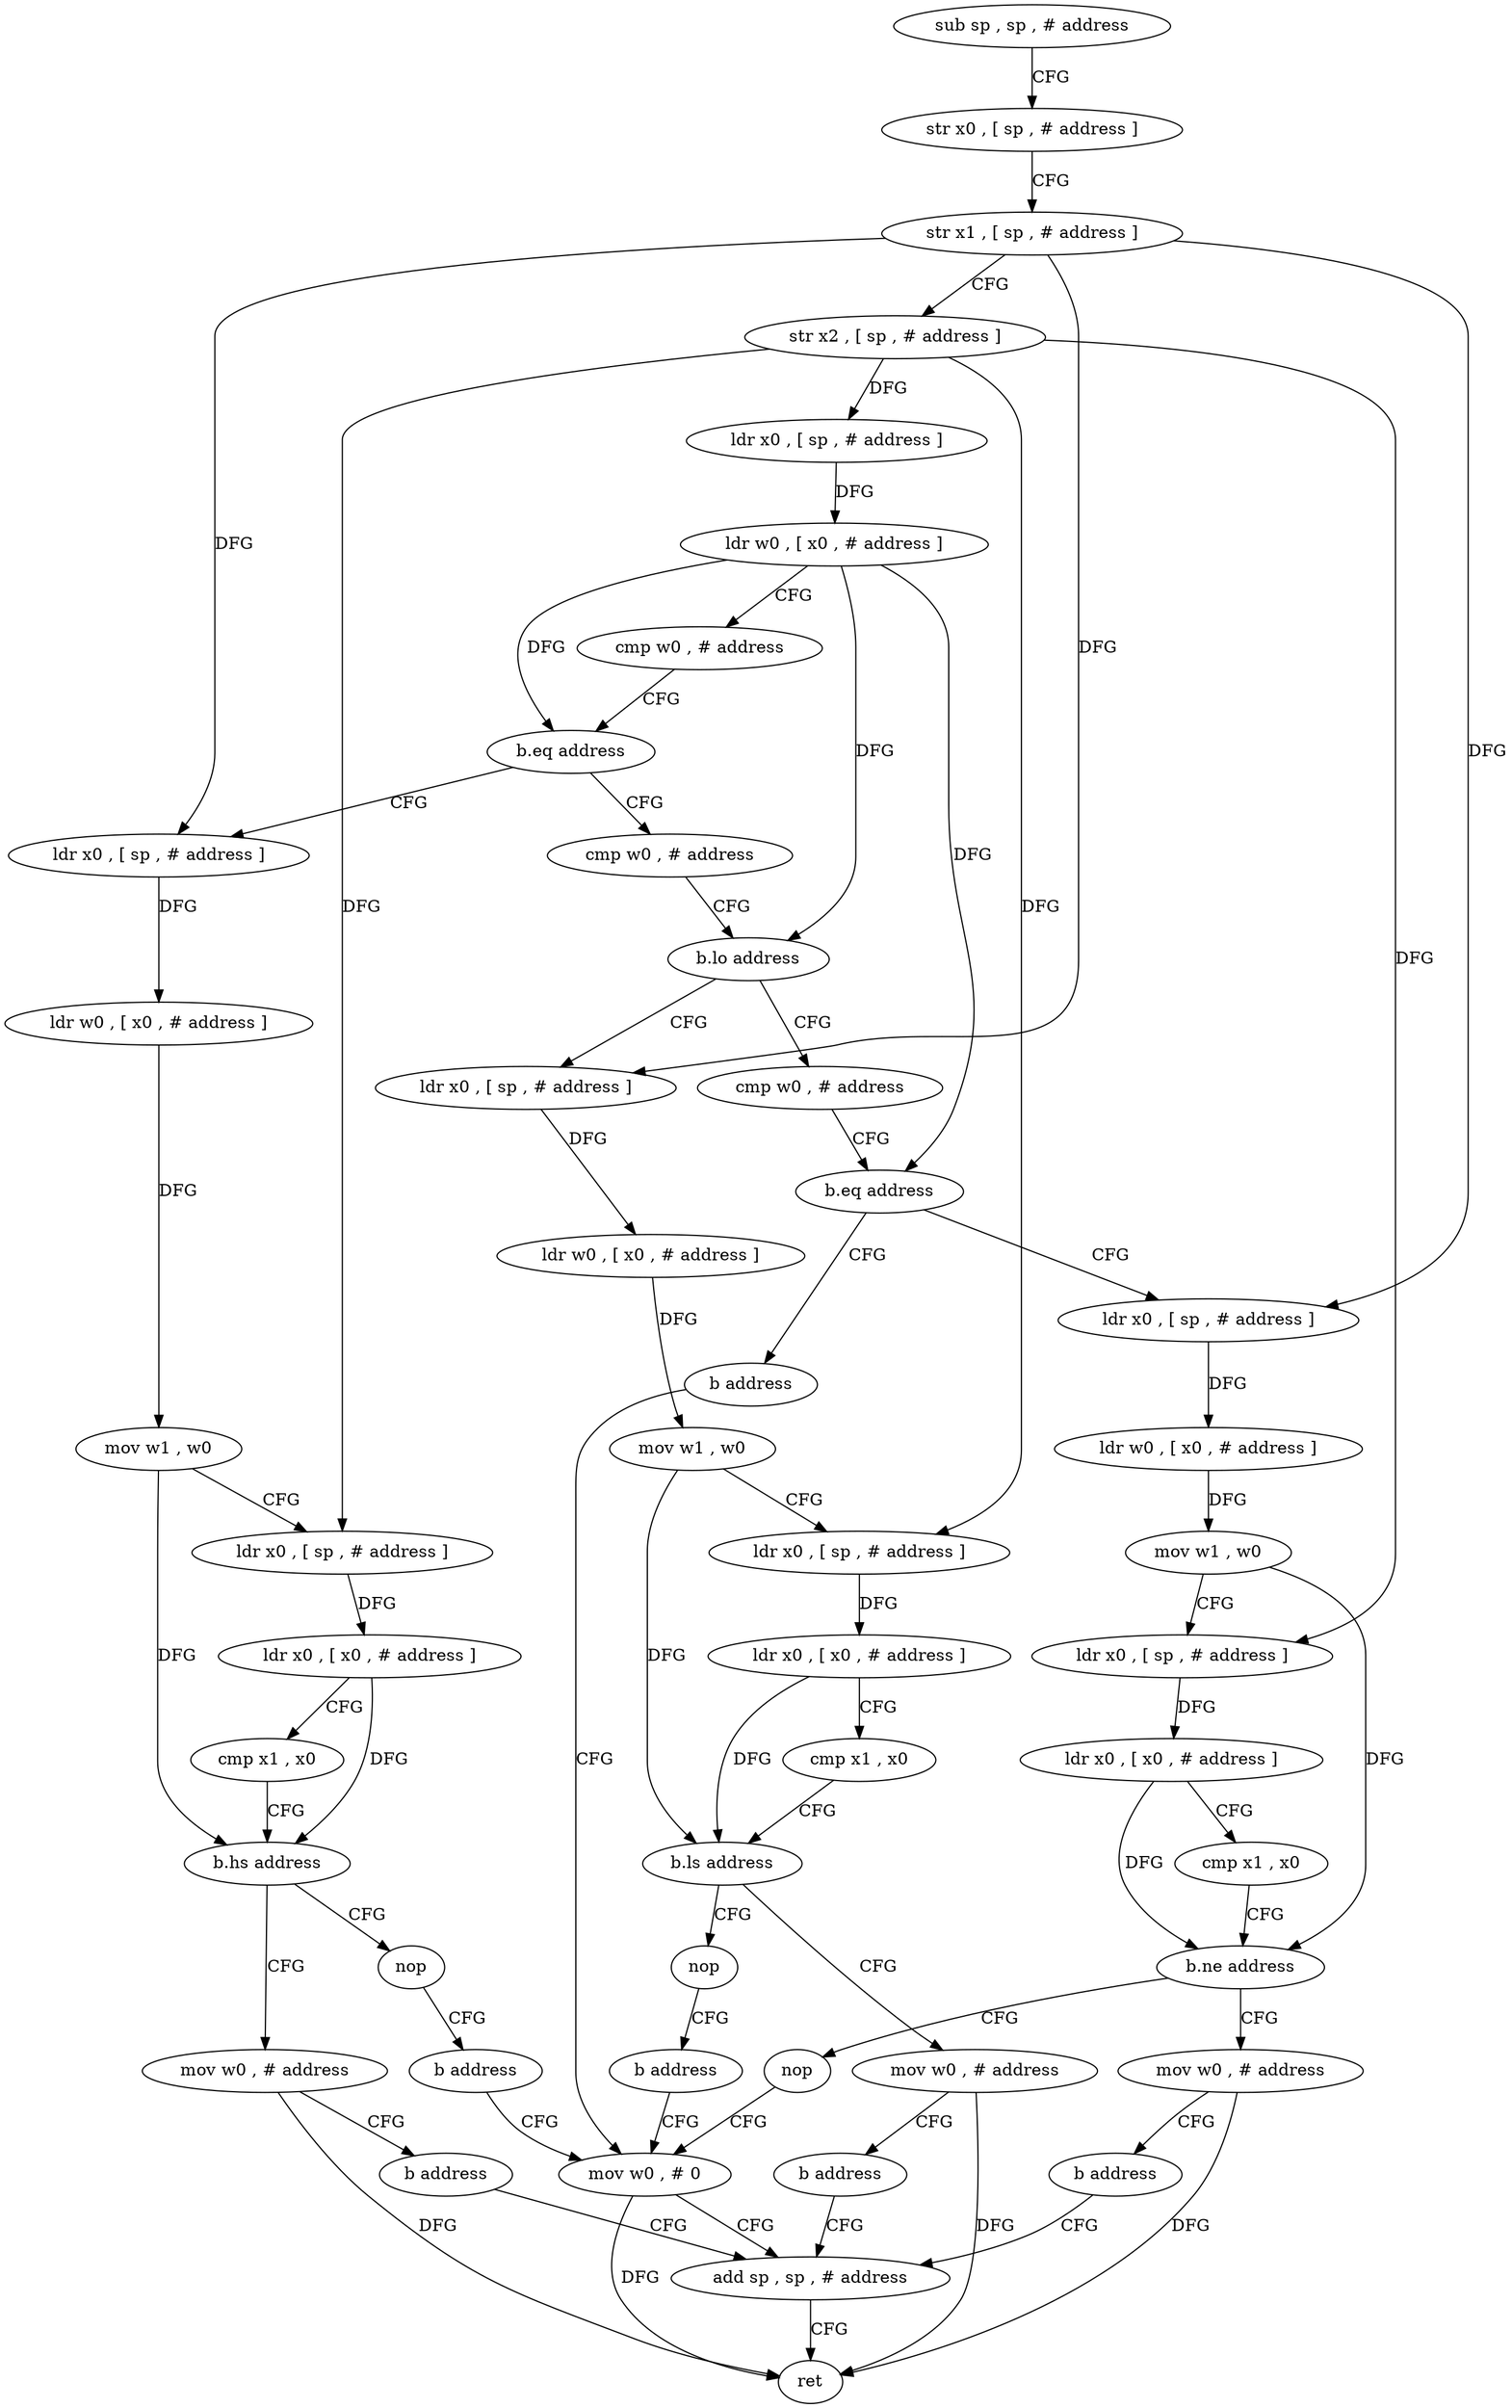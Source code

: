 digraph "func" {
"4217692" [label = "sub sp , sp , # address" ]
"4217696" [label = "str x0 , [ sp , # address ]" ]
"4217700" [label = "str x1 , [ sp , # address ]" ]
"4217704" [label = "str x2 , [ sp , # address ]" ]
"4217708" [label = "ldr x0 , [ sp , # address ]" ]
"4217712" [label = "ldr w0 , [ x0 , # address ]" ]
"4217716" [label = "cmp w0 , # address" ]
"4217720" [label = "b.eq address" ]
"4217780" [label = "ldr x0 , [ sp , # address ]" ]
"4217724" [label = "cmp w0 , # address" ]
"4217784" [label = "ldr w0 , [ x0 , # address ]" ]
"4217788" [label = "mov w1 , w0" ]
"4217792" [label = "ldr x0 , [ sp , # address ]" ]
"4217796" [label = "ldr x0 , [ x0 , # address ]" ]
"4217800" [label = "cmp x1 , x0" ]
"4217804" [label = "b.hs address" ]
"4217860" [label = "nop" ]
"4217808" [label = "mov w0 , # address" ]
"4217728" [label = "b.lo address" ]
"4217744" [label = "ldr x0 , [ sp , # address ]" ]
"4217732" [label = "cmp w0 , # address" ]
"4217864" [label = "b address" ]
"4217872" [label = "mov w0 , # 0" ]
"4217812" [label = "b address" ]
"4217876" [label = "add sp , sp , # address" ]
"4217748" [label = "ldr w0 , [ x0 , # address ]" ]
"4217752" [label = "mov w1 , w0" ]
"4217756" [label = "ldr x0 , [ sp , # address ]" ]
"4217760" [label = "ldr x0 , [ x0 , # address ]" ]
"4217764" [label = "cmp x1 , x0" ]
"4217768" [label = "b.ls address" ]
"4217852" [label = "nop" ]
"4217772" [label = "mov w0 , # address" ]
"4217736" [label = "b.eq address" ]
"4217816" [label = "ldr x0 , [ sp , # address ]" ]
"4217740" [label = "b address" ]
"4217880" [label = "ret" ]
"4217856" [label = "b address" ]
"4217776" [label = "b address" ]
"4217820" [label = "ldr w0 , [ x0 , # address ]" ]
"4217824" [label = "mov w1 , w0" ]
"4217828" [label = "ldr x0 , [ sp , # address ]" ]
"4217832" [label = "ldr x0 , [ x0 , # address ]" ]
"4217836" [label = "cmp x1 , x0" ]
"4217840" [label = "b.ne address" ]
"4217868" [label = "nop" ]
"4217844" [label = "mov w0 , # address" ]
"4217848" [label = "b address" ]
"4217692" -> "4217696" [ label = "CFG" ]
"4217696" -> "4217700" [ label = "CFG" ]
"4217700" -> "4217704" [ label = "CFG" ]
"4217700" -> "4217780" [ label = "DFG" ]
"4217700" -> "4217744" [ label = "DFG" ]
"4217700" -> "4217816" [ label = "DFG" ]
"4217704" -> "4217708" [ label = "DFG" ]
"4217704" -> "4217792" [ label = "DFG" ]
"4217704" -> "4217756" [ label = "DFG" ]
"4217704" -> "4217828" [ label = "DFG" ]
"4217708" -> "4217712" [ label = "DFG" ]
"4217712" -> "4217716" [ label = "CFG" ]
"4217712" -> "4217720" [ label = "DFG" ]
"4217712" -> "4217728" [ label = "DFG" ]
"4217712" -> "4217736" [ label = "DFG" ]
"4217716" -> "4217720" [ label = "CFG" ]
"4217720" -> "4217780" [ label = "CFG" ]
"4217720" -> "4217724" [ label = "CFG" ]
"4217780" -> "4217784" [ label = "DFG" ]
"4217724" -> "4217728" [ label = "CFG" ]
"4217784" -> "4217788" [ label = "DFG" ]
"4217788" -> "4217792" [ label = "CFG" ]
"4217788" -> "4217804" [ label = "DFG" ]
"4217792" -> "4217796" [ label = "DFG" ]
"4217796" -> "4217800" [ label = "CFG" ]
"4217796" -> "4217804" [ label = "DFG" ]
"4217800" -> "4217804" [ label = "CFG" ]
"4217804" -> "4217860" [ label = "CFG" ]
"4217804" -> "4217808" [ label = "CFG" ]
"4217860" -> "4217864" [ label = "CFG" ]
"4217808" -> "4217812" [ label = "CFG" ]
"4217808" -> "4217880" [ label = "DFG" ]
"4217728" -> "4217744" [ label = "CFG" ]
"4217728" -> "4217732" [ label = "CFG" ]
"4217744" -> "4217748" [ label = "DFG" ]
"4217732" -> "4217736" [ label = "CFG" ]
"4217864" -> "4217872" [ label = "CFG" ]
"4217872" -> "4217876" [ label = "CFG" ]
"4217872" -> "4217880" [ label = "DFG" ]
"4217812" -> "4217876" [ label = "CFG" ]
"4217876" -> "4217880" [ label = "CFG" ]
"4217748" -> "4217752" [ label = "DFG" ]
"4217752" -> "4217756" [ label = "CFG" ]
"4217752" -> "4217768" [ label = "DFG" ]
"4217756" -> "4217760" [ label = "DFG" ]
"4217760" -> "4217764" [ label = "CFG" ]
"4217760" -> "4217768" [ label = "DFG" ]
"4217764" -> "4217768" [ label = "CFG" ]
"4217768" -> "4217852" [ label = "CFG" ]
"4217768" -> "4217772" [ label = "CFG" ]
"4217852" -> "4217856" [ label = "CFG" ]
"4217772" -> "4217776" [ label = "CFG" ]
"4217772" -> "4217880" [ label = "DFG" ]
"4217736" -> "4217816" [ label = "CFG" ]
"4217736" -> "4217740" [ label = "CFG" ]
"4217816" -> "4217820" [ label = "DFG" ]
"4217740" -> "4217872" [ label = "CFG" ]
"4217856" -> "4217872" [ label = "CFG" ]
"4217776" -> "4217876" [ label = "CFG" ]
"4217820" -> "4217824" [ label = "DFG" ]
"4217824" -> "4217828" [ label = "CFG" ]
"4217824" -> "4217840" [ label = "DFG" ]
"4217828" -> "4217832" [ label = "DFG" ]
"4217832" -> "4217836" [ label = "CFG" ]
"4217832" -> "4217840" [ label = "DFG" ]
"4217836" -> "4217840" [ label = "CFG" ]
"4217840" -> "4217868" [ label = "CFG" ]
"4217840" -> "4217844" [ label = "CFG" ]
"4217868" -> "4217872" [ label = "CFG" ]
"4217844" -> "4217848" [ label = "CFG" ]
"4217844" -> "4217880" [ label = "DFG" ]
"4217848" -> "4217876" [ label = "CFG" ]
}
